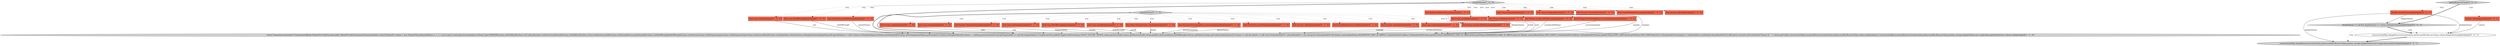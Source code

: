 digraph {
15 [style = filled, label = "final VolumeVO parentVolume@@@2@@@['0', '1', '0']", fillcolor = tomato, shape = box image = "AAA0AAABBB2BBB"];
22 [style = filled, label = "final Long maxIops@@@2@@@['0', '1', '0']", fillcolor = tomato, shape = box image = "AAA0AAABBB2BBB"];
19 [style = filled, label = "final Account caller@@@2@@@['0', '1', '0']", fillcolor = tomato, shape = box image = "AAA0AAABBB2BBB"];
1 [style = filled, label = "final Long size@@@2@@@['1', '0', '0']", fillcolor = tomato, shape = box image = "AAA0AAABBB1BBB"];
5 [style = filled, label = "final Account owner@@@2@@@['1', '0', '0']", fillcolor = tomato, shape = box image = "AAA0AAABBB1BBB"];
23 [style = filled, label = "final String uuid@@@2@@@['0', '1', '0']", fillcolor = tomato, shape = box image = "AAA0AAABBB2BBB"];
24 [style = filled, label = "final Long size@@@2@@@['0', '1', '0']", fillcolor = tomato, shape = box image = "AAA0AAABBB2BBB"];
7 [style = filled, label = "final CreateVolumeCmd cmd@@@2@@@['1', '0', '0']", fillcolor = tomato, shape = box image = "AAA0AAABBB1BBB"];
30 [style = filled, label = "Boolean displayVolume@@@2@@@['0', '0', '1']", fillcolor = tomato, shape = box image = "AAA0AAABBB3BBB"];
35 [style = filled, label = "updateResourceCount['0', '0', '1']", fillcolor = lightgray, shape = diamond image = "AAA0AAABBB3BBB"];
17 [style = filled, label = "final Long minIops@@@2@@@['0', '1', '0']", fillcolor = tomato, shape = box image = "AAA0AAABBB2BBB"];
9 [style = filled, label = "final Long diskOfferingId@@@2@@@['1', '0', '0']", fillcolor = tomato, shape = box image = "AAA0AAABBB1BBB"];
8 [style = filled, label = "final VolumeVO parentVolume@@@2@@@['1', '0', '0']", fillcolor = tomato, shape = box image = "AAA0AAABBB1BBB"];
26 [style = filled, label = "final Long diskOfferingId@@@2@@@['0', '1', '0']", fillcolor = tomato, shape = box image = "AAA0AAABBB2BBB"];
20 [style = filled, label = "final CreateVolumeCmd cmd@@@2@@@['0', '1', '0']", fillcolor = tomato, shape = box image = "AAA0AAABBB2BBB"];
13 [style = filled, label = "commitVolume['1', '0', '0']", fillcolor = lightgray, shape = diamond image = "AAA0AAABBB1BBB"];
29 [style = filled, label = "final String userSpecifiedName@@@2@@@['0', '1', '0']", fillcolor = tomato, shape = box image = "AAA1AAABBB2BBB"];
10 [style = filled, label = "final Long zoneId@@@2@@@['1', '0', '0']", fillcolor = tomato, shape = box image = "AAA0AAABBB1BBB"];
18 [style = filled, label = "commitVolume['0', '1', '0']", fillcolor = lightgray, shape = diamond image = "AAA0AAABBB2BBB"];
6 [style = filled, label = "final String uuid@@@2@@@['1', '0', '0']", fillcolor = tomato, shape = box image = "AAA0AAABBB1BBB"];
3 [style = filled, label = "final String userSpecifiedName@@@2@@@['1', '0', '0']", fillcolor = tomato, shape = box image = "AAA0AAABBB1BBB"];
16 [style = filled, label = "final Boolean displayVolume@@@2@@@['0', '1', '0']", fillcolor = tomato, shape = box image = "AAA0AAABBB2BBB"];
0 [style = filled, label = "final Storage.ProvisioningType provisioningType@@@2@@@['1', '0', '0']", fillcolor = tomato, shape = box image = "AAA0AAABBB1BBB"];
11 [style = filled, label = "final Long minIops@@@2@@@['1', '0', '0']", fillcolor = tomato, shape = box image = "AAA0AAABBB1BBB"];
12 [style = filled, label = "final Boolean displayVolume@@@2@@@['1', '0', '0']", fillcolor = tomato, shape = box image = "AAA1AAABBB1BBB"];
25 [style = filled, label = "final Long zoneId@@@2@@@['0', '1', '0']", fillcolor = tomato, shape = box image = "AAA0AAABBB2BBB"];
27 [style = filled, label = "final Map<String,String> details@@@2@@@['0', '1', '0']", fillcolor = tomato, shape = box image = "AAA0AAABBB2BBB"];
32 [style = filled, label = "_resourceLimitMgr.changeResourceCount(volume.getAccountId(),ResourceType.primary_storage,displayVolume,new Long(volume.getSize()))@@@5@@@['0', '0', '1']", fillcolor = lightgray, shape = ellipse image = "AAA0AAABBB3BBB"];
28 [style = filled, label = "final Storage.ProvisioningType provisioningType@@@2@@@['0', '1', '0']", fillcolor = tomato, shape = box image = "AAA0AAABBB2BBB"];
14 [style = filled, label = "return Transaction.execute(new TransactionCallback<VolumeVO>(){@Override public VolumeVO doInTransaction(TransactionStatus status){VolumeVO volume = new VolumeVO(userSpecifiedName,-1,-1,-1,-1,new Long(-1),null,null,provisioningType,0,Volume.Type.DATADISK)volume.setPoolId(null)volume.setUuid(uuid)volume.setDataCenterId(zoneId)volume.setPodId(null)volume.setAccountId(owner.getId())volume.setDomainId(owner.getDomainId())volume.setDiskOfferingId(diskOfferingId)volume.setSize(size)volume.setMinIops(minIops)volume.setMaxIops(maxIops)volume.setInstanceId(null)volume.setUpdated(new Date())volume.setDisplayVolume(displayVolume)if (parentVolume != null) {volume.setTemplateId(parentVolume.getTemplateId())volume.setFormat(parentVolume.getFormat())}{volume.setTemplateId(null)}volume = _volsDao.persist(volume)if (cmd.getSnapshotId() == null && displayVolume) {UsageEventUtils.publishUsageEvent(EventTypes.EVENT_VOLUME_CREATE,volume.getAccountId(),volume.getDataCenterId(),volume.getId(),volume.getName(),diskOfferingId,null,size,.getName(),volume.getUuid(),displayVolume)}if (volume != null && details != null) {List<VolumeDetailVO> volumeDetailsVO = new ArrayList<VolumeDetailVO>()if (details.containsKey(Volume.BANDWIDTH_LIMIT_IN_MBPS)) {volumeDetailsVO.add(new VolumeDetailVO(volume.getId(),Volume.BANDWIDTH_LIMIT_IN_MBPS,details.get(Volume.BANDWIDTH_LIMIT_IN_MBPS),false))}if (details.containsKey(Volume.IOPS_LIMIT)) {volumeDetailsVO.add(new VolumeDetailVO(volume.getId(),Volume.IOPS_LIMIT,details.get(Volume.IOPS_LIMIT),false))}if (!volumeDetailsVO.isEmpty()) {_volsDetailsDao.saveDetails(volumeDetailsVO)}}CallContext.current().setEventDetails(\"Volume Id: \" + volume.getUuid())_resourceLimitMgr.incrementResourceCount(volume.getAccountId(),ResourceType.volume,displayVolume)_resourceLimitMgr.incrementResourceCount(volume.getAccountId(),ResourceType.primary_storage,displayVolume,new Long(volume.getSize()))return volume}})@@@3@@@['1', '1', '0']", fillcolor = lightgray, shape = ellipse image = "AAA0AAABBB1BBB"];
21 [style = filled, label = "final Account owner@@@2@@@['0', '1', '0']", fillcolor = tomato, shape = box image = "AAA0AAABBB2BBB"];
4 [style = filled, label = "final Account caller@@@2@@@['1', '0', '0']", fillcolor = tomato, shape = box image = "AAA0AAABBB1BBB"];
31 [style = filled, label = "displayVolume != null && displayVolume != volume.isDisplayVolume()@@@3@@@['0', '0', '1']", fillcolor = lightgray, shape = diamond image = "AAA0AAABBB3BBB"];
34 [style = filled, label = "Volume volume@@@2@@@['0', '0', '1']", fillcolor = tomato, shape = box image = "AAA0AAABBB3BBB"];
33 [style = filled, label = "_resourceLimitMgr.changeResourceCount(volume.getAccountId(),ResourceType.volume,displayVolume)@@@4@@@['0', '0', '1']", fillcolor = white, shape = ellipse image = "AAA0AAABBB3BBB"];
2 [style = filled, label = "final Long maxIops@@@2@@@['1', '0', '0']", fillcolor = tomato, shape = box image = "AAA0AAABBB1BBB"];
13->6 [style = dotted, label="true"];
35->31 [style = bold, label=""];
26->14 [style = solid, label="diskOfferingId"];
8->14 [style = solid, label="parentVolume"];
9->14 [style = solid, label="diskOfferingId"];
28->14 [style = solid, label="provisioningType"];
18->25 [style = dotted, label="true"];
13->3 [style = dotted, label="true"];
6->14 [style = solid, label="uuid"];
13->12 [style = dotted, label="true"];
18->16 [style = dotted, label="true"];
18->24 [style = dotted, label="true"];
18->19 [style = dotted, label="true"];
18->21 [style = dotted, label="true"];
18->15 [style = dotted, label="true"];
13->5 [style = dotted, label="true"];
15->14 [style = solid, label="parentVolume"];
24->14 [style = solid, label="size"];
13->7 [style = dotted, label="true"];
18->20 [style = dotted, label="true"];
18->23 [style = dotted, label="true"];
13->10 [style = dotted, label="true"];
31->33 [style = dotted, label="true"];
35->30 [style = dotted, label="true"];
1->14 [style = solid, label="size"];
25->14 [style = solid, label="zoneId"];
31->32 [style = dotted, label="true"];
13->2 [style = dotted, label="true"];
30->32 [style = solid, label="displayVolume"];
13->1 [style = dotted, label="true"];
23->14 [style = solid, label="uuid"];
13->0 [style = dotted, label="true"];
13->8 [style = dotted, label="true"];
18->26 [style = dotted, label="true"];
18->28 [style = dotted, label="true"];
31->33 [style = bold, label=""];
22->14 [style = solid, label="maxIops"];
0->14 [style = solid, label="provisioningType"];
12->29 [style = dashed, label="0"];
35->34 [style = dotted, label="true"];
13->11 [style = dotted, label="true"];
33->32 [style = bold, label=""];
2->14 [style = solid, label="maxIops"];
18->22 [style = dotted, label="true"];
17->14 [style = solid, label="minIops"];
18->17 [style = dotted, label="true"];
12->14 [style = solid, label="displayVolume"];
10->14 [style = solid, label="zoneId"];
11->14 [style = solid, label="minIops"];
18->29 [style = dotted, label="true"];
30->31 [style = solid, label="displayVolume"];
30->33 [style = solid, label="displayVolume"];
27->14 [style = solid, label="details"];
29->14 [style = solid, label="userSpecifiedName"];
13->14 [style = bold, label=""];
3->14 [style = solid, label="userSpecifiedName"];
18->27 [style = dotted, label="true"];
18->14 [style = bold, label=""];
13->4 [style = dotted, label="true"];
16->14 [style = solid, label="displayVolume"];
34->33 [style = solid, label="volume"];
13->9 [style = dotted, label="true"];
}
